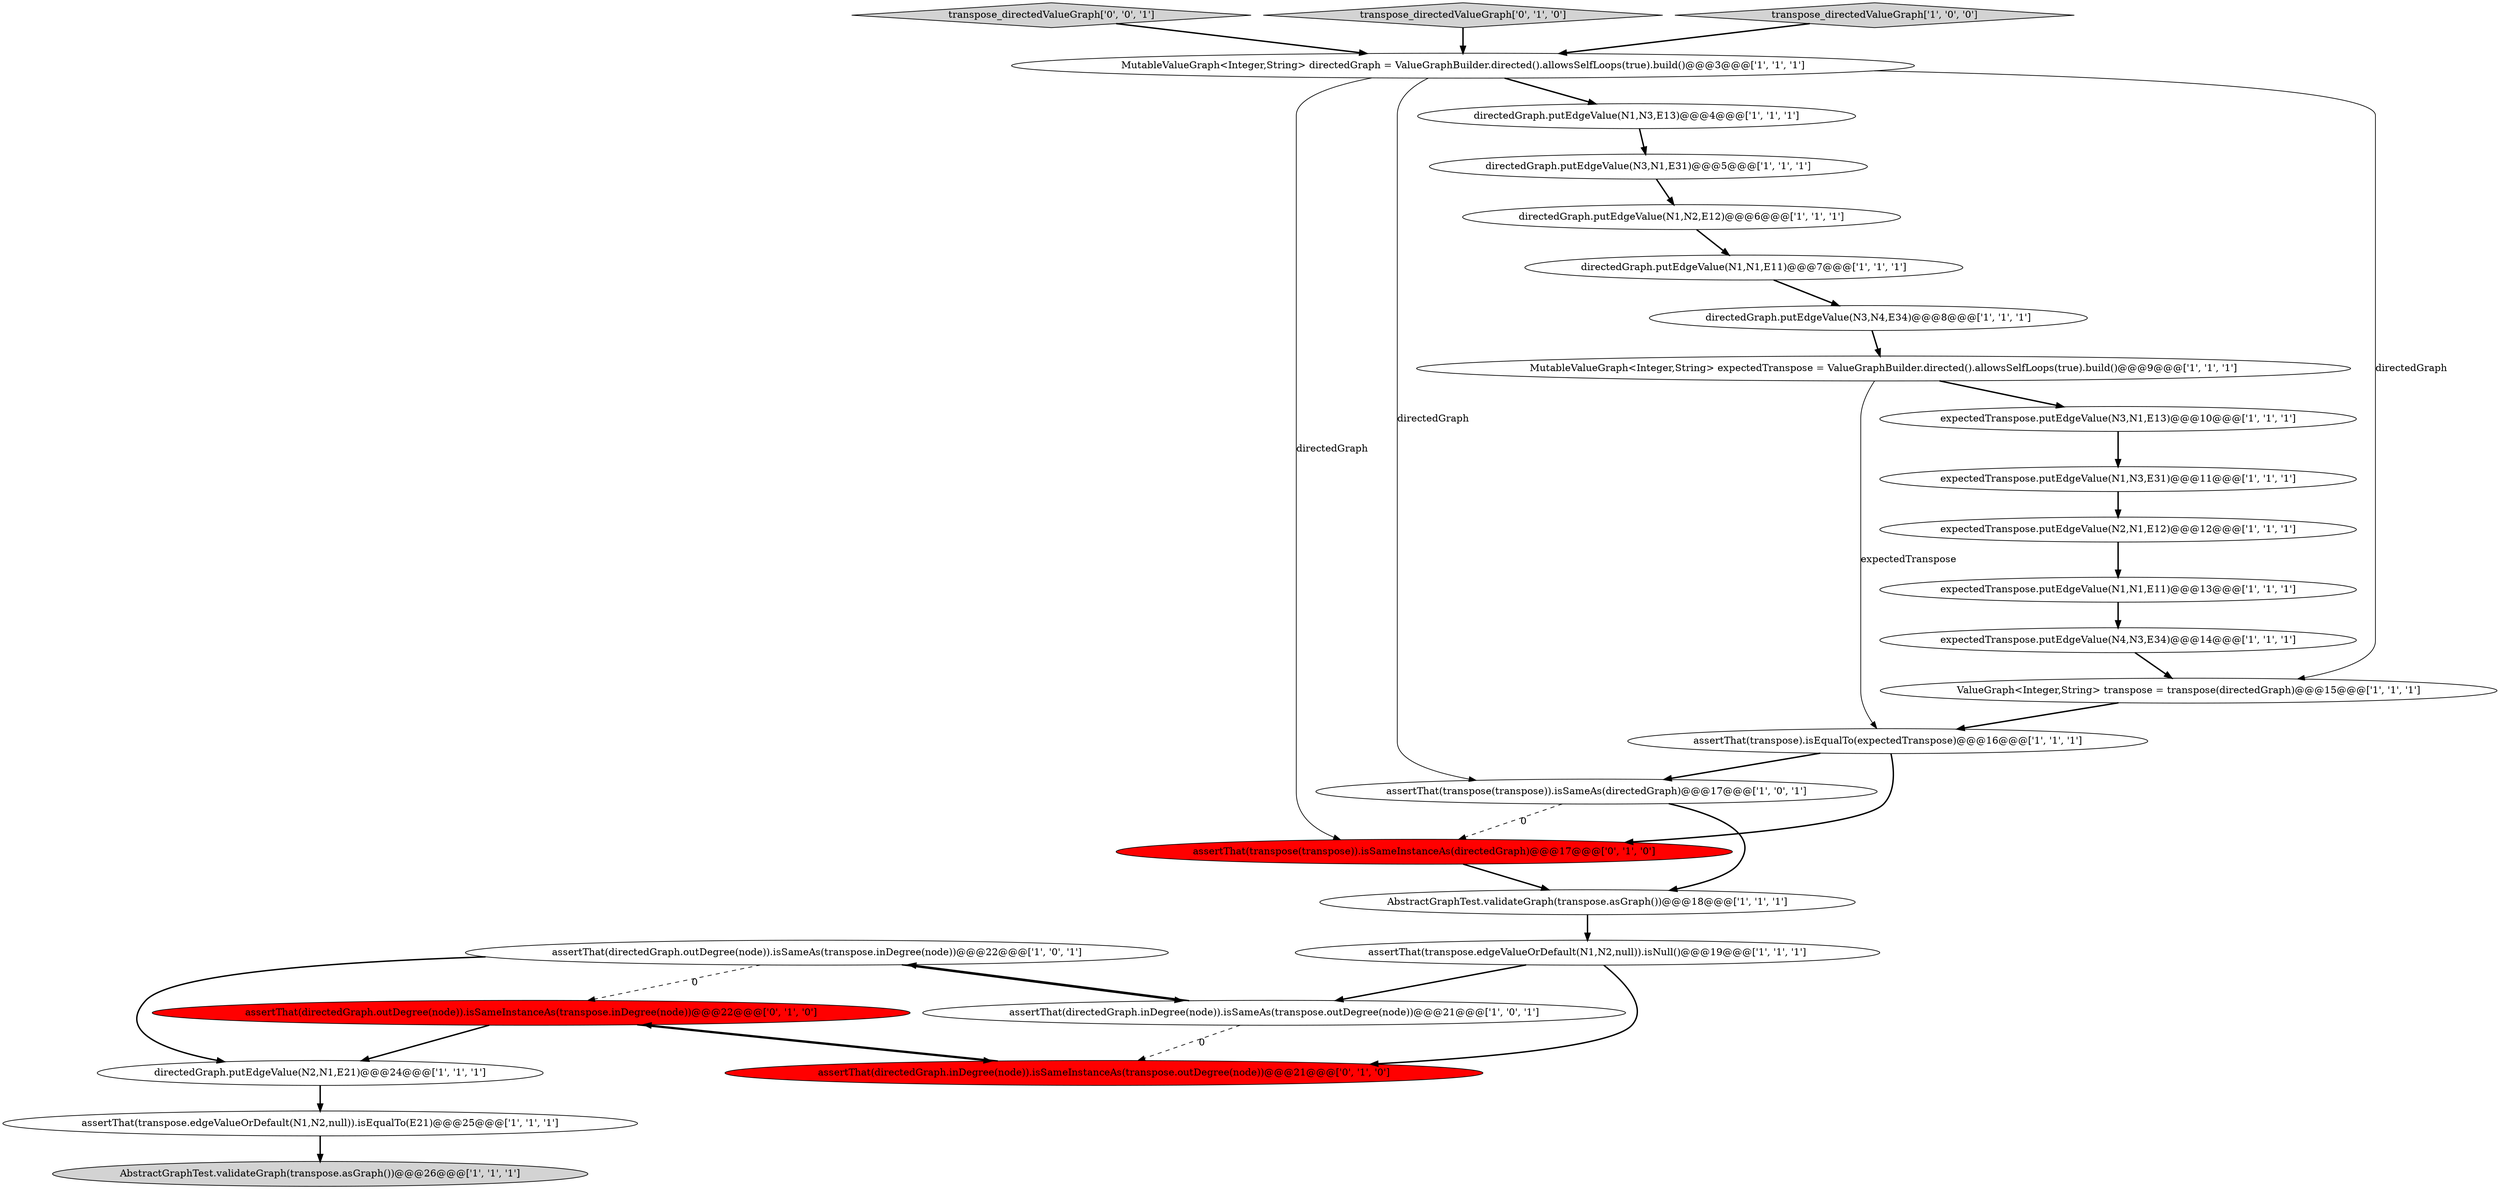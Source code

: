 digraph {
6 [style = filled, label = "assertThat(transpose.edgeValueOrDefault(N1,N2,null)).isEqualTo(E21)@@@25@@@['1', '1', '1']", fillcolor = white, shape = ellipse image = "AAA0AAABBB1BBB"];
15 [style = filled, label = "expectedTranspose.putEdgeValue(N3,N1,E13)@@@10@@@['1', '1', '1']", fillcolor = white, shape = ellipse image = "AAA0AAABBB1BBB"];
10 [style = filled, label = "assertThat(transpose).isEqualTo(expectedTranspose)@@@16@@@['1', '1', '1']", fillcolor = white, shape = ellipse image = "AAA0AAABBB1BBB"];
8 [style = filled, label = "directedGraph.putEdgeValue(N1,N3,E13)@@@4@@@['1', '1', '1']", fillcolor = white, shape = ellipse image = "AAA0AAABBB1BBB"];
2 [style = filled, label = "assertThat(transpose.edgeValueOrDefault(N1,N2,null)).isNull()@@@19@@@['1', '1', '1']", fillcolor = white, shape = ellipse image = "AAA0AAABBB1BBB"];
4 [style = filled, label = "directedGraph.putEdgeValue(N3,N4,E34)@@@8@@@['1', '1', '1']", fillcolor = white, shape = ellipse image = "AAA0AAABBB1BBB"];
18 [style = filled, label = "ValueGraph<Integer,String> transpose = transpose(directedGraph)@@@15@@@['1', '1', '1']", fillcolor = white, shape = ellipse image = "AAA0AAABBB1BBB"];
27 [style = filled, label = "transpose_directedValueGraph['0', '0', '1']", fillcolor = lightgray, shape = diamond image = "AAA0AAABBB3BBB"];
16 [style = filled, label = "expectedTranspose.putEdgeValue(N1,N1,E11)@@@13@@@['1', '1', '1']", fillcolor = white, shape = ellipse image = "AAA0AAABBB1BBB"];
5 [style = filled, label = "expectedTranspose.putEdgeValue(N2,N1,E12)@@@12@@@['1', '1', '1']", fillcolor = white, shape = ellipse image = "AAA0AAABBB1BBB"];
26 [style = filled, label = "assertThat(directedGraph.inDegree(node)).isSameInstanceAs(transpose.outDegree(node))@@@21@@@['0', '1', '0']", fillcolor = red, shape = ellipse image = "AAA1AAABBB2BBB"];
1 [style = filled, label = "MutableValueGraph<Integer,String> expectedTranspose = ValueGraphBuilder.directed().allowsSelfLoops(true).build()@@@9@@@['1', '1', '1']", fillcolor = white, shape = ellipse image = "AAA0AAABBB1BBB"];
23 [style = filled, label = "transpose_directedValueGraph['0', '1', '0']", fillcolor = lightgray, shape = diamond image = "AAA0AAABBB2BBB"];
7 [style = filled, label = "assertThat(directedGraph.outDegree(node)).isSameAs(transpose.inDegree(node))@@@22@@@['1', '0', '1']", fillcolor = white, shape = ellipse image = "AAA0AAABBB1BBB"];
25 [style = filled, label = "assertThat(directedGraph.outDegree(node)).isSameInstanceAs(transpose.inDegree(node))@@@22@@@['0', '1', '0']", fillcolor = red, shape = ellipse image = "AAA1AAABBB2BBB"];
3 [style = filled, label = "directedGraph.putEdgeValue(N1,N1,E11)@@@7@@@['1', '1', '1']", fillcolor = white, shape = ellipse image = "AAA0AAABBB1BBB"];
11 [style = filled, label = "MutableValueGraph<Integer,String> directedGraph = ValueGraphBuilder.directed().allowsSelfLoops(true).build()@@@3@@@['1', '1', '1']", fillcolor = white, shape = ellipse image = "AAA0AAABBB1BBB"];
14 [style = filled, label = "directedGraph.putEdgeValue(N1,N2,E12)@@@6@@@['1', '1', '1']", fillcolor = white, shape = ellipse image = "AAA0AAABBB1BBB"];
0 [style = filled, label = "expectedTranspose.putEdgeValue(N4,N3,E34)@@@14@@@['1', '1', '1']", fillcolor = white, shape = ellipse image = "AAA0AAABBB1BBB"];
17 [style = filled, label = "AbstractGraphTest.validateGraph(transpose.asGraph())@@@18@@@['1', '1', '1']", fillcolor = white, shape = ellipse image = "AAA0AAABBB1BBB"];
13 [style = filled, label = "transpose_directedValueGraph['1', '0', '0']", fillcolor = lightgray, shape = diamond image = "AAA0AAABBB1BBB"];
21 [style = filled, label = "directedGraph.putEdgeValue(N3,N1,E31)@@@5@@@['1', '1', '1']", fillcolor = white, shape = ellipse image = "AAA0AAABBB1BBB"];
20 [style = filled, label = "AbstractGraphTest.validateGraph(transpose.asGraph())@@@26@@@['1', '1', '1']", fillcolor = lightgray, shape = ellipse image = "AAA0AAABBB1BBB"];
9 [style = filled, label = "expectedTranspose.putEdgeValue(N1,N3,E31)@@@11@@@['1', '1', '1']", fillcolor = white, shape = ellipse image = "AAA0AAABBB1BBB"];
24 [style = filled, label = "assertThat(transpose(transpose)).isSameInstanceAs(directedGraph)@@@17@@@['0', '1', '0']", fillcolor = red, shape = ellipse image = "AAA1AAABBB2BBB"];
22 [style = filled, label = "assertThat(transpose(transpose)).isSameAs(directedGraph)@@@17@@@['1', '0', '1']", fillcolor = white, shape = ellipse image = "AAA0AAABBB1BBB"];
19 [style = filled, label = "assertThat(directedGraph.inDegree(node)).isSameAs(transpose.outDegree(node))@@@21@@@['1', '0', '1']", fillcolor = white, shape = ellipse image = "AAA0AAABBB1BBB"];
12 [style = filled, label = "directedGraph.putEdgeValue(N2,N1,E21)@@@24@@@['1', '1', '1']", fillcolor = white, shape = ellipse image = "AAA0AAABBB1BBB"];
10->22 [style = bold, label=""];
14->3 [style = bold, label=""];
16->0 [style = bold, label=""];
2->26 [style = bold, label=""];
2->19 [style = bold, label=""];
7->12 [style = bold, label=""];
10->24 [style = bold, label=""];
1->15 [style = bold, label=""];
26->25 [style = bold, label=""];
11->22 [style = solid, label="directedGraph"];
12->6 [style = bold, label=""];
3->4 [style = bold, label=""];
13->11 [style = bold, label=""];
1->10 [style = solid, label="expectedTranspose"];
22->24 [style = dashed, label="0"];
5->16 [style = bold, label=""];
6->20 [style = bold, label=""];
19->26 [style = dashed, label="0"];
18->10 [style = bold, label=""];
17->2 [style = bold, label=""];
27->11 [style = bold, label=""];
25->12 [style = bold, label=""];
15->9 [style = bold, label=""];
25->26 [style = bold, label=""];
24->17 [style = bold, label=""];
7->25 [style = dashed, label="0"];
9->5 [style = bold, label=""];
8->21 [style = bold, label=""];
22->17 [style = bold, label=""];
11->8 [style = bold, label=""];
0->18 [style = bold, label=""];
11->18 [style = solid, label="directedGraph"];
11->24 [style = solid, label="directedGraph"];
4->1 [style = bold, label=""];
23->11 [style = bold, label=""];
7->19 [style = bold, label=""];
19->7 [style = bold, label=""];
21->14 [style = bold, label=""];
}
